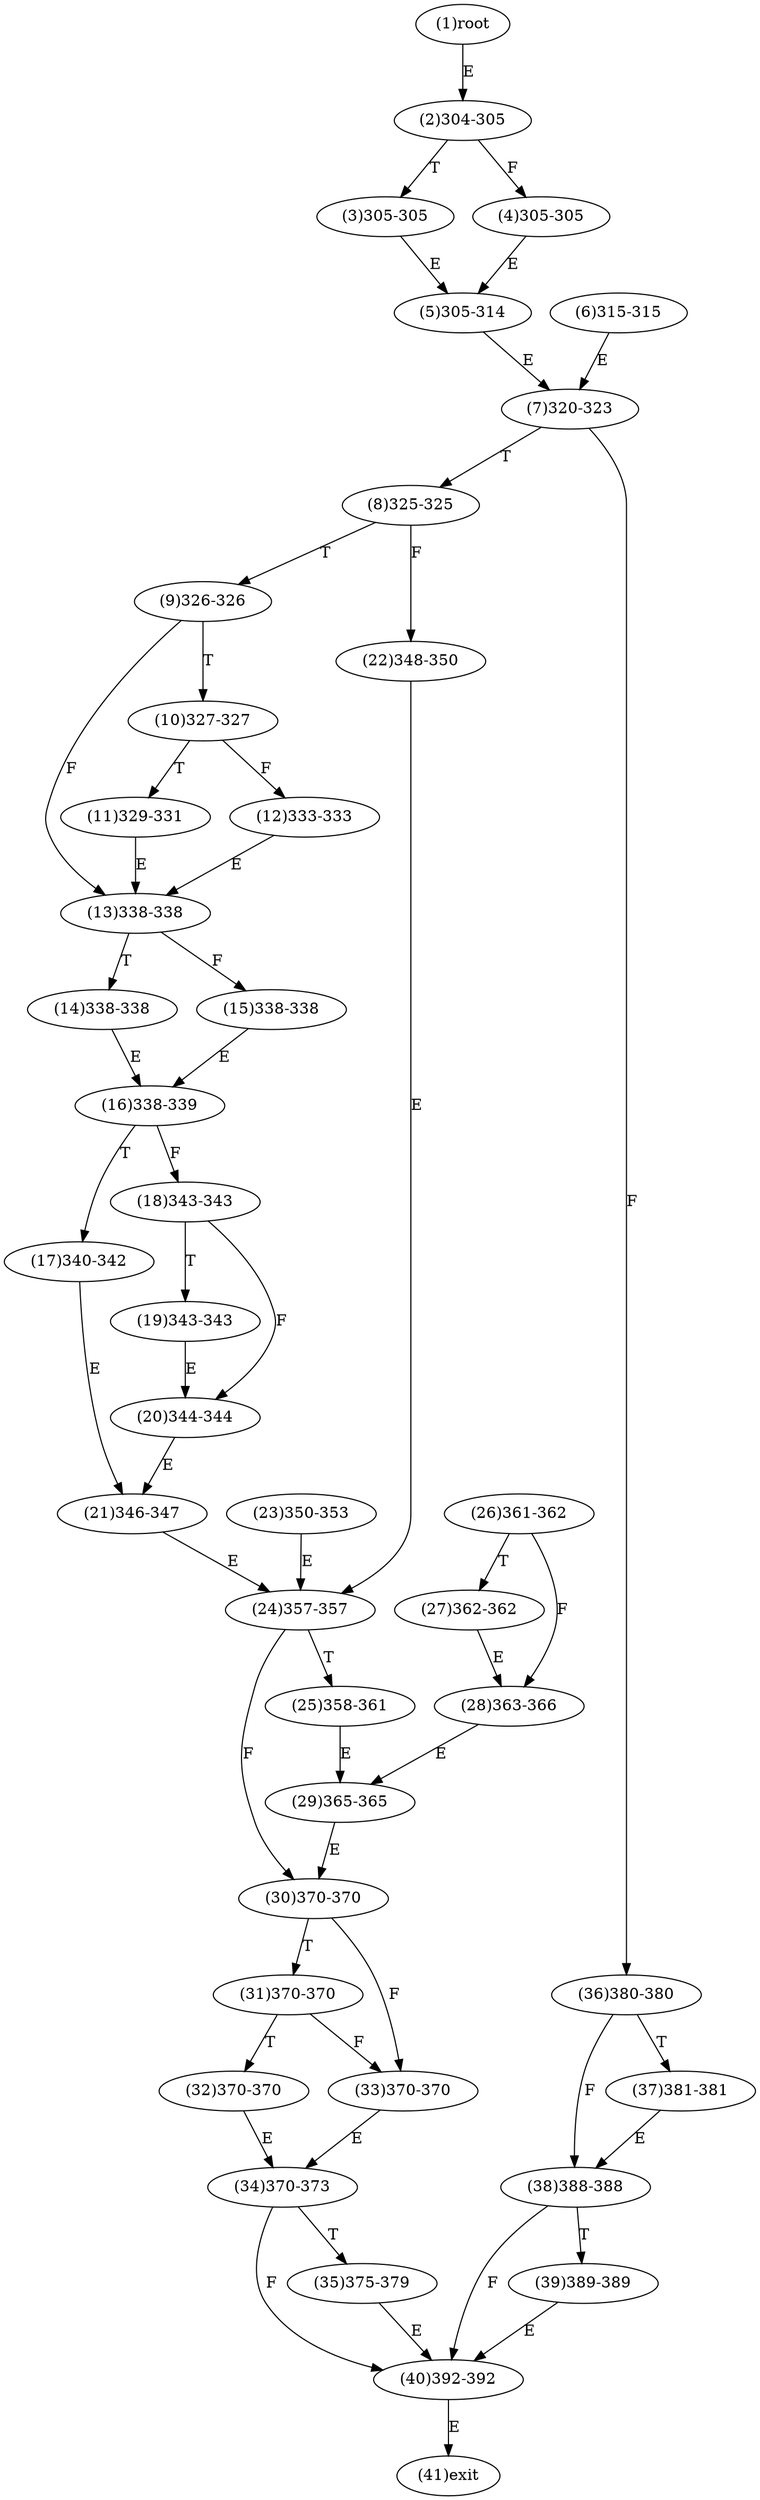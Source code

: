 digraph "" { 
1[ label="(1)root"];
2[ label="(2)304-305"];
3[ label="(3)305-305"];
4[ label="(4)305-305"];
5[ label="(5)305-314"];
6[ label="(6)315-315"];
7[ label="(7)320-323"];
8[ label="(8)325-325"];
9[ label="(9)326-326"];
10[ label="(10)327-327"];
11[ label="(11)329-331"];
12[ label="(12)333-333"];
13[ label="(13)338-338"];
14[ label="(14)338-338"];
15[ label="(15)338-338"];
17[ label="(17)340-342"];
16[ label="(16)338-339"];
19[ label="(19)343-343"];
18[ label="(18)343-343"];
21[ label="(21)346-347"];
20[ label="(20)344-344"];
23[ label="(23)350-353"];
22[ label="(22)348-350"];
25[ label="(25)358-361"];
24[ label="(24)357-357"];
27[ label="(27)362-362"];
26[ label="(26)361-362"];
29[ label="(29)365-365"];
28[ label="(28)363-366"];
31[ label="(31)370-370"];
30[ label="(30)370-370"];
34[ label="(34)370-373"];
35[ label="(35)375-379"];
32[ label="(32)370-370"];
33[ label="(33)370-370"];
38[ label="(38)388-388"];
39[ label="(39)389-389"];
36[ label="(36)380-380"];
37[ label="(37)381-381"];
40[ label="(40)392-392"];
41[ label="(41)exit"];
1->2[ label="E"];
2->4[ label="F"];
2->3[ label="T"];
3->5[ label="E"];
4->5[ label="E"];
5->7[ label="E"];
6->7[ label="E"];
7->36[ label="F"];
7->8[ label="T"];
8->22[ label="F"];
8->9[ label="T"];
9->13[ label="F"];
9->10[ label="T"];
10->12[ label="F"];
10->11[ label="T"];
11->13[ label="E"];
12->13[ label="E"];
13->15[ label="F"];
13->14[ label="T"];
14->16[ label="E"];
15->16[ label="E"];
16->18[ label="F"];
16->17[ label="T"];
17->21[ label="E"];
18->20[ label="F"];
18->19[ label="T"];
19->20[ label="E"];
20->21[ label="E"];
21->24[ label="E"];
22->24[ label="E"];
23->24[ label="E"];
24->30[ label="F"];
24->25[ label="T"];
25->29[ label="E"];
26->28[ label="F"];
26->27[ label="T"];
27->28[ label="E"];
28->29[ label="E"];
29->30[ label="E"];
30->33[ label="F"];
30->31[ label="T"];
31->33[ label="F"];
31->32[ label="T"];
32->34[ label="E"];
33->34[ label="E"];
34->40[ label="F"];
34->35[ label="T"];
35->40[ label="E"];
36->38[ label="F"];
36->37[ label="T"];
37->38[ label="E"];
38->40[ label="F"];
38->39[ label="T"];
39->40[ label="E"];
40->41[ label="E"];
}
